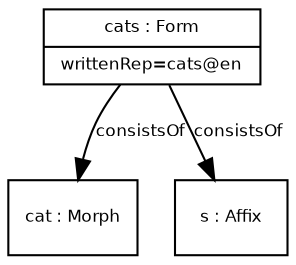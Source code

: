 digraph G {
  fontname = "Bitstream Vera Sans"
    fontsize = 8

    node [
      fontname = "Bitstream Vera Sans"
      fontsize = 8
      shape = "record"
    ]

    edge [
      fontname = "Bitstream Vera Sans"
      fontsize = 8
    ]
 
cat [ label="{cat : Morph}" ]
cats -> cat [ label="consistsOf" ] 
s [ label="{s : Affix}" ]
cats -> s [ label="consistsOf" ] 
cats [ label="{cats : Form|writtenRep=cats@en}" ]
}

